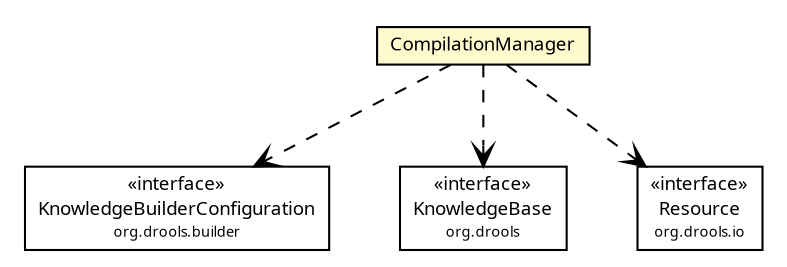 #!/usr/local/bin/dot
#
# Class diagram 
# Generated by UMLGraph version R5_6 (http://www.umlgraph.org/)
#

digraph G {
	edge [fontname="Trebuchet MS",fontsize=10,labelfontname="Trebuchet MS",labelfontsize=10];
	node [fontname="Trebuchet MS",fontsize=10,shape=plaintext];
	nodesep=0.25;
	ranksep=0.5;
	// se.cambio.cds.gdl.converters.drools.CompilationManager
	c114796 [label=<<table title="se.cambio.cds.gdl.converters.drools.CompilationManager" border="0" cellborder="1" cellspacing="0" cellpadding="2" port="p" bgcolor="lemonChiffon" href="./CompilationManager.html">
		<tr><td><table border="0" cellspacing="0" cellpadding="1">
<tr><td align="center" balign="center"><font face="Trebuchet MS"> CompilationManager </font></td></tr>
		</table></td></tr>
		</table>>, URL="./CompilationManager.html", fontname="Trebuchet MS", fontcolor="black", fontsize=9.0];
	// se.cambio.cds.gdl.converters.drools.CompilationManager DEPEND org.drools.builder.KnowledgeBuilderConfiguration
	c114796:p -> c114924:p [taillabel="", label="", headlabel="", fontname="Trebuchet MS", fontcolor="black", fontsize=10.0, color="black", arrowhead=open, style=dashed];
	// se.cambio.cds.gdl.converters.drools.CompilationManager DEPEND org.drools.KnowledgeBase
	c114796:p -> c114934:p [taillabel="", label="", headlabel="", fontname="Trebuchet MS", fontcolor="black", fontsize=10.0, color="black", arrowhead=open, style=dashed];
	// se.cambio.cds.gdl.converters.drools.CompilationManager DEPEND org.drools.io.Resource
	c114796:p -> c114935:p [taillabel="", label="", headlabel="", fontname="Trebuchet MS", fontcolor="black", fontsize=10.0, color="black", arrowhead=open, style=dashed];
	// org.drools.io.Resource
	c114935 [label=<<table title="org.drools.io.Resource" border="0" cellborder="1" cellspacing="0" cellpadding="2" port="p" href="http://java.sun.com/j2se/1.4.2/docs/api/org/drools/io/Resource.html">
		<tr><td><table border="0" cellspacing="0" cellpadding="1">
<tr><td align="center" balign="center"> &#171;interface&#187; </td></tr>
<tr><td align="center" balign="center"><font face="Trebuchet MS"> Resource </font></td></tr>
<tr><td align="center" balign="center"><font face="Trebuchet MS" point-size="7.0"> org.drools.io </font></td></tr>
		</table></td></tr>
		</table>>, URL="http://java.sun.com/j2se/1.4.2/docs/api/org/drools/io/Resource.html", fontname="Trebuchet MS", fontcolor="black", fontsize=9.0];
	// org.drools.builder.KnowledgeBuilderConfiguration
	c114924 [label=<<table title="org.drools.builder.KnowledgeBuilderConfiguration" border="0" cellborder="1" cellspacing="0" cellpadding="2" port="p" href="http://java.sun.com/j2se/1.4.2/docs/api/org/drools/builder/KnowledgeBuilderConfiguration.html">
		<tr><td><table border="0" cellspacing="0" cellpadding="1">
<tr><td align="center" balign="center"> &#171;interface&#187; </td></tr>
<tr><td align="center" balign="center"><font face="Trebuchet MS"> KnowledgeBuilderConfiguration </font></td></tr>
<tr><td align="center" balign="center"><font face="Trebuchet MS" point-size="7.0"> org.drools.builder </font></td></tr>
		</table></td></tr>
		</table>>, URL="http://java.sun.com/j2se/1.4.2/docs/api/org/drools/builder/KnowledgeBuilderConfiguration.html", fontname="Trebuchet MS", fontcolor="black", fontsize=9.0];
	// org.drools.KnowledgeBase
	c114934 [label=<<table title="org.drools.KnowledgeBase" border="0" cellborder="1" cellspacing="0" cellpadding="2" port="p" href="http://java.sun.com/j2se/1.4.2/docs/api/org/drools/KnowledgeBase.html">
		<tr><td><table border="0" cellspacing="0" cellpadding="1">
<tr><td align="center" balign="center"> &#171;interface&#187; </td></tr>
<tr><td align="center" balign="center"><font face="Trebuchet MS"> KnowledgeBase </font></td></tr>
<tr><td align="center" balign="center"><font face="Trebuchet MS" point-size="7.0"> org.drools </font></td></tr>
		</table></td></tr>
		</table>>, URL="http://java.sun.com/j2se/1.4.2/docs/api/org/drools/KnowledgeBase.html", fontname="Trebuchet MS", fontcolor="black", fontsize=9.0];
}

